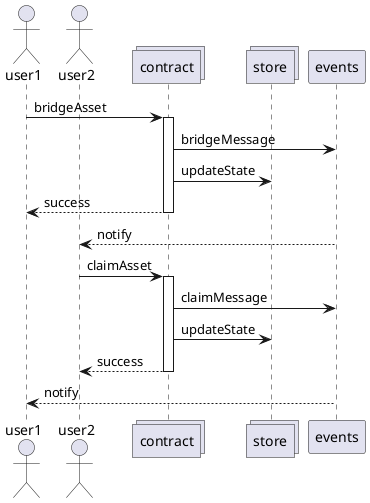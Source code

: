 @startuml
actor user1 as user1
actor user2 as user2

collections contract as contract
collections store as store
user1->contract ++: bridgeAsset

contract->events : bridgeMessage
contract->store : updateState
return success

user2<--events: notify
user2->contract ++: claimAsset
contract->events: claimMessage
contract->store: updateState
return success

events-->user1: notify
@enduml
